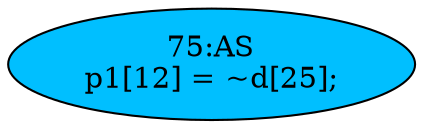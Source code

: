strict digraph "" {
	node [label="\N"];
	"75:AS"	 [ast="<pyverilog.vparser.ast.Assign object at 0x7fee01bc9910>",
		def_var="['p1']",
		fillcolor=deepskyblue,
		label="75:AS
p1[12] = ~d[25];",
		statements="[]",
		style=filled,
		typ=Assign,
		use_var="['d']"];
}
